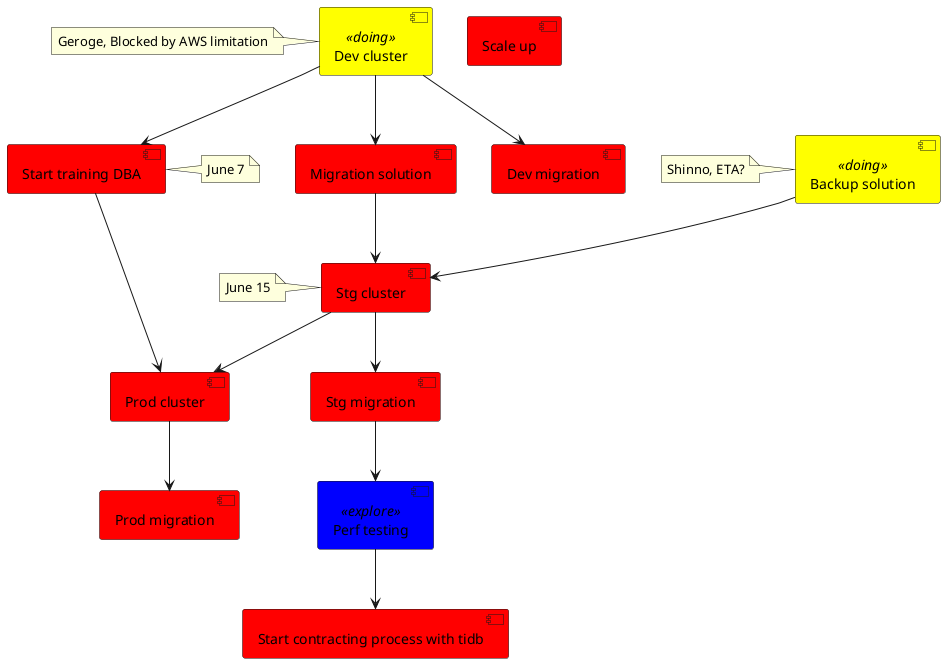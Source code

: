 @startuml
skinparam component {
	backgroundColor<<done>> Green
	backgroundColor<<doing>> Yellow
	backgroundColor<<explore>> Blue
	backgroundColor Red
}
[Scale up]
[Dev cluster] <<doing>>
note left: Geroge, Blocked by AWS limitation
[Backup solution] <<doing>>
note left: Shinno, ETA?
[Start training DBA]
note right: June 7 
[Stg cluster]
note left: June 15
[Perf testing]<<explore>>
[Backup solution] --> [Stg cluster]
[Migration solution] --> [Stg cluster]
[Dev cluster] --> [Dev migration]
[Dev cluster] --> [Migration solution]
[Stg cluster] --> [Prod cluster]
[Dev cluster] --> [Start training DBA] 
[Start training DBA] --> [Prod cluster]
[Stg cluster] --> [Stg migration]
[Stg migration] --> [Perf testing]
[Prod cluster] --> [Prod migration]
[Perf testing] --> [Start contracting process with tidb]
@enduml


@startuml
skinparam component {
	backgroundColor<<done>> Green
	backgroundColor<<doing>> Yellow
	backgroundColor Red
}
[Dev cluster setup]<<doing>>
note left: George, Blocked by AWS
[Dev code migration]
note left: George
[Full backup design] <<doing>>
note left: Shinno, ETA?
[Dev data migration] 
note left: Shinno
[Full backup design] --> [Incremental Backup]
[Dev cluster setup] --> [Dev data migration]
[Dev cluster setup] --> [Dev code migration]
[Dev data migration] --> [Migration design]
[Full backup design] --> [Stg cluster]
[Migration design] --> [Stg cluster]
@enduml

